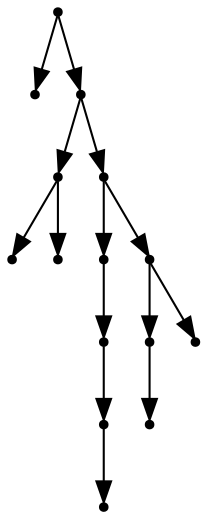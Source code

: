digraph {
  14 [shape=point];
  0 [shape=point];
  13 [shape=point];
  3 [shape=point];
  1 [shape=point];
  2 [shape=point];
  12 [shape=point];
  7 [shape=point];
  6 [shape=point];
  5 [shape=point];
  4 [shape=point];
  11 [shape=point];
  9 [shape=point];
  8 [shape=point];
  10 [shape=point];
14 -> 0;
14 -> 13;
13 -> 3;
3 -> 1;
3 -> 2;
13 -> 12;
12 -> 7;
7 -> 6;
6 -> 5;
5 -> 4;
12 -> 11;
11 -> 9;
9 -> 8;
11 -> 10;
}
